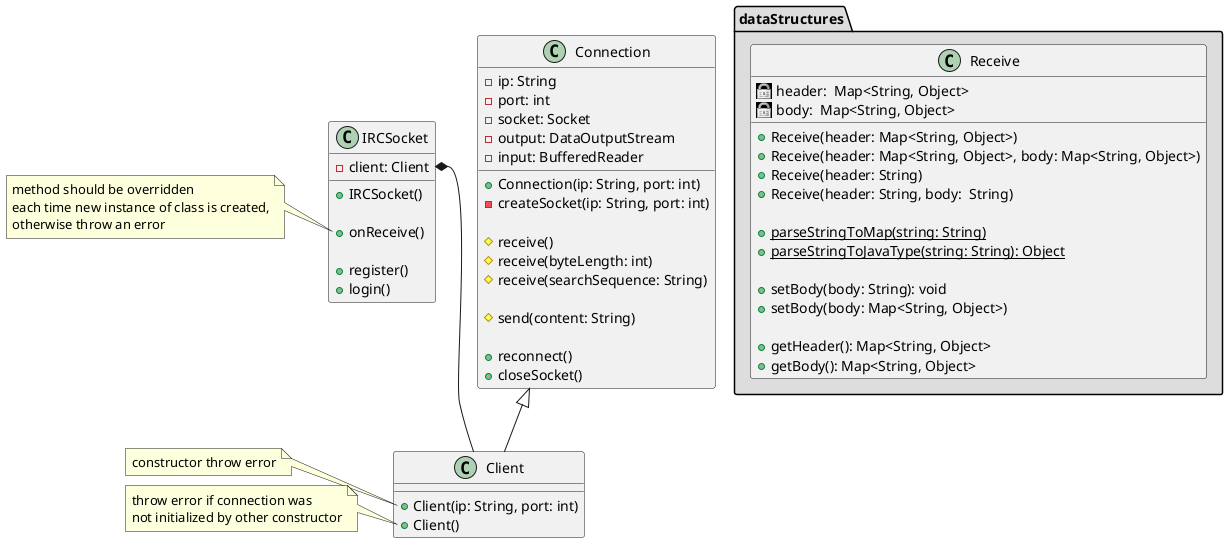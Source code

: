 @startuml
sprite $readonly[16x16/16z] {
DOzH4iKW20CV4Y1jt-ZzRrl0kZ-w4pFWMibDydhMnmneOfpRG-696LiV82gX-R_yKf-xPdUTLDyzjgjx8CawcGb-1n5f7z8CrNOPK34JsF5yOD5vdDnZm51k
dLSTd-Sbry-1dukSSUtr5uyDrmi0
}

class Connection {
   - ip: String
   - port: int
   - socket: Socket
   - output: DataOutputStream
   - input: BufferedReader

   + Connection(ip: String, port: int)
   - createSocket(ip: String, port: int)

   # receive()
   # receive(byteLength: int)
   # receive(searchSequence: String)

   # send(content: String)

   + reconnect()
   + closeSocket()
}

class Client extends Connection {
 + Client(ip: String, port: int)
 + Client()
}

note left of Client::Client
 constructor throw error
end note

note left of Client::Client()
 throw error if connection was
 not initialized by other constructor
end note

class IRCSocket {
     - client: Client

     + IRCSocket()

     + onReceive()

     + register()
     + login()
'    TODO complete missing methods


}
IRCSocket::client *-- Client

note left of IRCSocket::onReceive()
 method should be overridden
 each time new instance of class is created,
 otherwise throw an error
end note

package "dataStructures" #DDDDDD {

  class Receive {
    <$readonly> header:  Map<String, Object>
    <$readonly> body:  Map<String, Object>

    + Receive(header: Map<String, Object>)
    + Receive(header: Map<String, Object>, body: Map<String, Object>)
    + Receive(header: String)
    + Receive(header: String, body:  String)

    + {static} parseStringToMap(string: String)
    + {static} parseStringToJavaType(string: String): Object

    + setBody(body: String): void
    + setBody(body: Map<String, Object>)

    + getHeader(): Map<String, Object>
    + getBody(): Map<String, Object>
  }
}

@enduml

